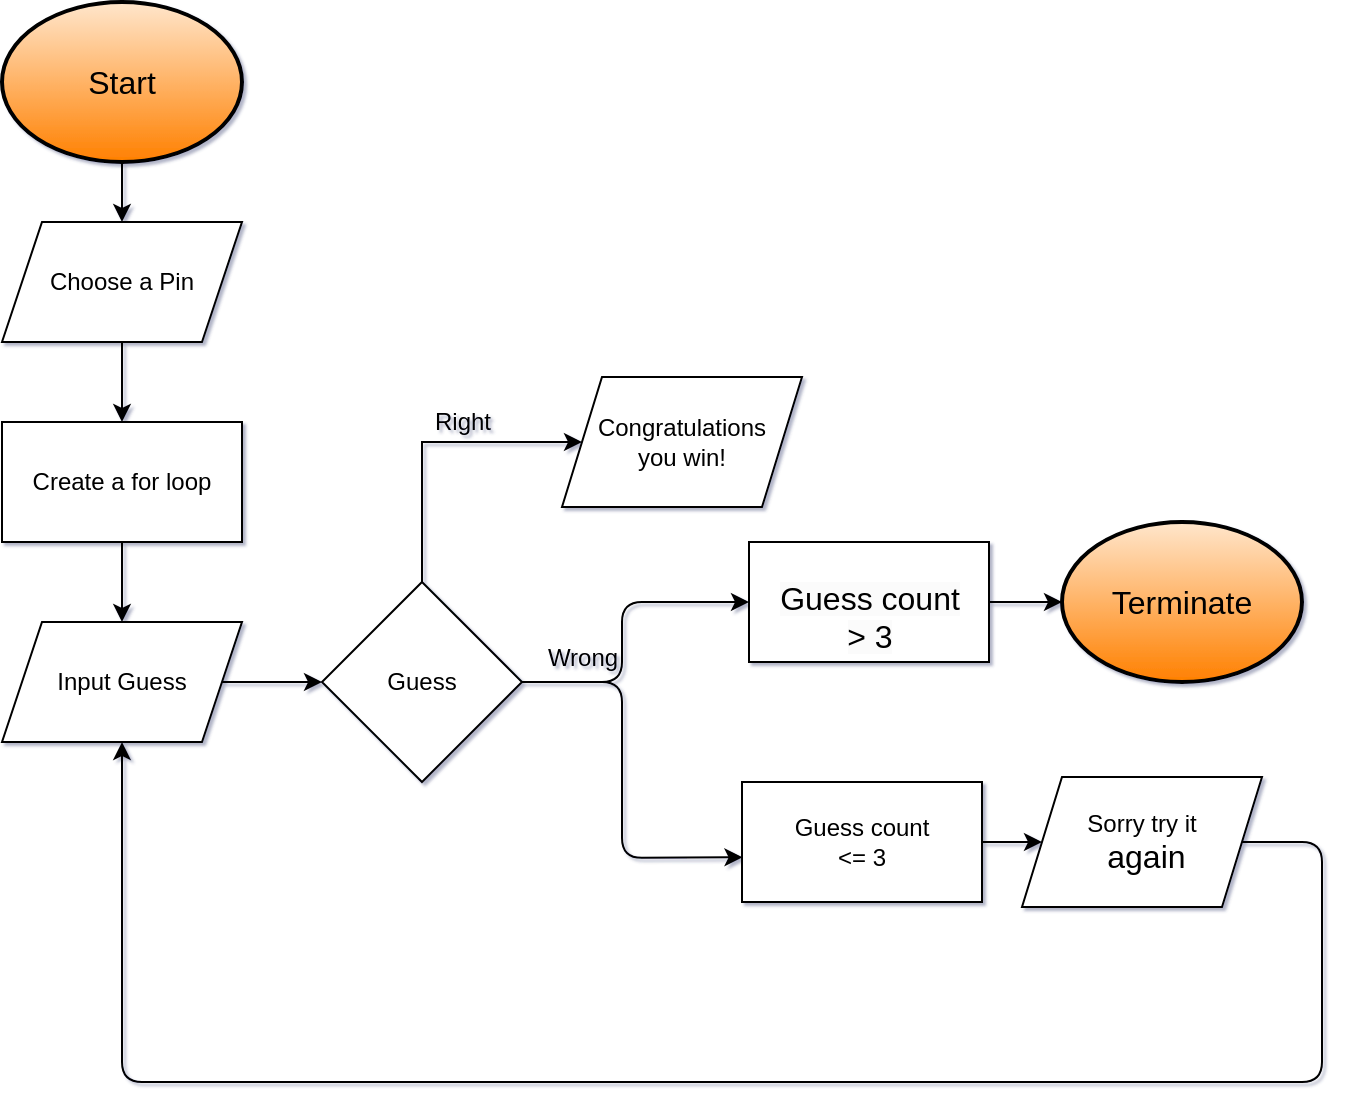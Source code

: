 <mxfile version="20.8.8" type="github">
  <diagram id="C5RBs43oDa-KdzZeNtuy" name="Page-1">
    <mxGraphModel dx="1613" dy="719" grid="1" gridSize="10" guides="1" tooltips="1" connect="1" arrows="1" fold="1" page="1" pageScale="1" pageWidth="827" pageHeight="1169" math="0" shadow="1">
      <root>
        <mxCell id="WIyWlLk6GJQsqaUBKTNV-0" />
        <mxCell id="WIyWlLk6GJQsqaUBKTNV-1" parent="WIyWlLk6GJQsqaUBKTNV-0" />
        <mxCell id="rpk_asHWrSznHl8svfK_-1" value="" style="endArrow=classic;html=1;rounded=1;fontSize=16;exitX=0.5;exitY=1;exitDx=0;exitDy=0;entryX=0.5;entryY=0;entryDx=0;entryDy=0;" parent="WIyWlLk6GJQsqaUBKTNV-1" source="MVnXyRWLXPP6LBbdKx3y-1" target="MVnXyRWLXPP6LBbdKx3y-2" edge="1">
          <mxGeometry width="50" height="50" relative="1" as="geometry">
            <mxPoint x="100" y="90" as="sourcePoint" />
            <mxPoint x="230" y="200" as="targetPoint" />
          </mxGeometry>
        </mxCell>
        <mxCell id="rpk_asHWrSznHl8svfK_-3" value="" style="endArrow=classic;html=1;rounded=1;fontSize=16;exitX=0.5;exitY=1;exitDx=0;exitDy=0;entryX=0.5;entryY=0;entryDx=0;entryDy=0;" parent="WIyWlLk6GJQsqaUBKTNV-1" source="MVnXyRWLXPP6LBbdKx3y-2" target="MVnXyRWLXPP6LBbdKx3y-3" edge="1">
          <mxGeometry width="50" height="50" relative="1" as="geometry">
            <mxPoint x="180" y="250" as="sourcePoint" />
            <mxPoint x="100" y="240" as="targetPoint" />
            <Array as="points" />
          </mxGeometry>
        </mxCell>
        <mxCell id="rpk_asHWrSznHl8svfK_-7" value="" style="endArrow=classic;html=1;rounded=1;fontSize=16;exitX=0.5;exitY=1;exitDx=0;exitDy=0;entryX=0.5;entryY=0;entryDx=0;entryDy=0;" parent="WIyWlLk6GJQsqaUBKTNV-1" source="MVnXyRWLXPP6LBbdKx3y-3" target="MVnXyRWLXPP6LBbdKx3y-5" edge="1">
          <mxGeometry width="50" height="50" relative="1" as="geometry">
            <mxPoint x="180" y="240" as="sourcePoint" />
            <mxPoint x="100" y="330" as="targetPoint" />
          </mxGeometry>
        </mxCell>
        <mxCell id="rpk_asHWrSznHl8svfK_-24" value="" style="endArrow=classic;html=1;rounded=1;fontSize=16;exitX=1;exitY=0.5;exitDx=0;exitDy=0;entryX=0;entryY=0.5;entryDx=0;entryDy=0;" parent="WIyWlLk6GJQsqaUBKTNV-1" source="MVnXyRWLXPP6LBbdKx3y-5" target="MVnXyRWLXPP6LBbdKx3y-10" edge="1">
          <mxGeometry width="50" height="50" relative="1" as="geometry">
            <mxPoint x="390" y="340" as="sourcePoint" />
            <mxPoint x="210" y="420" as="targetPoint" />
            <Array as="points">
              <mxPoint x="190" y="360" />
            </Array>
          </mxGeometry>
        </mxCell>
        <mxCell id="rpk_asHWrSznHl8svfK_-41" value="" style="endArrow=classic;html=1;rounded=1;fontSize=16;exitX=1;exitY=0.5;exitDx=0;exitDy=0;entryX=0.5;entryY=1;entryDx=0;entryDy=0;" parent="WIyWlLk6GJQsqaUBKTNV-1" source="MVnXyRWLXPP6LBbdKx3y-22" target="MVnXyRWLXPP6LBbdKx3y-5" edge="1">
          <mxGeometry width="50" height="50" relative="1" as="geometry">
            <mxPoint x="770" y="430" as="sourcePoint" />
            <mxPoint x="120" y="450" as="targetPoint" />
            <Array as="points">
              <mxPoint x="700" y="440" />
              <mxPoint x="700" y="490" />
              <mxPoint x="700" y="560" />
              <mxPoint x="510" y="560" />
              <mxPoint x="310" y="560" />
              <mxPoint x="100" y="560" />
            </Array>
          </mxGeometry>
        </mxCell>
        <mxCell id="rpk_asHWrSznHl8svfK_-45" value="" style="endArrow=classic;html=1;rounded=1;fontSize=16;exitX=1;exitY=0.5;exitDx=0;exitDy=0;entryX=0;entryY=0.5;entryDx=0;entryDy=0;" parent="WIyWlLk6GJQsqaUBKTNV-1" source="MVnXyRWLXPP6LBbdKx3y-20" target="MVnXyRWLXPP6LBbdKx3y-22" edge="1">
          <mxGeometry width="50" height="50" relative="1" as="geometry">
            <mxPoint x="560" y="445" as="sourcePoint" />
            <mxPoint x="650" y="430" as="targetPoint" />
          </mxGeometry>
        </mxCell>
        <mxCell id="rpk_asHWrSznHl8svfK_-46" value="" style="endArrow=classic;html=1;rounded=1;fontSize=16;exitX=1;exitY=0.5;exitDx=0;exitDy=0;entryX=0;entryY=0.5;entryDx=0;entryDy=0;" parent="WIyWlLk6GJQsqaUBKTNV-1" source="MVnXyRWLXPP6LBbdKx3y-19" target="MVnXyRWLXPP6LBbdKx3y-25" edge="1">
          <mxGeometry width="50" height="50" relative="1" as="geometry">
            <mxPoint x="560" y="335" as="sourcePoint" />
            <mxPoint x="580" y="302.5" as="targetPoint" />
          </mxGeometry>
        </mxCell>
        <mxCell id="MVnXyRWLXPP6LBbdKx3y-1" value="Start" style="ellipse;whiteSpace=wrap;html=1;strokeWidth=2;fontSize=16;rounded=1;fillColor=#FFE6CC;gradientColor=#FF8000;" vertex="1" parent="WIyWlLk6GJQsqaUBKTNV-1">
          <mxGeometry x="40" y="20" width="120" height="80" as="geometry" />
        </mxCell>
        <mxCell id="MVnXyRWLXPP6LBbdKx3y-2" value="Choose a Pin" style="shape=parallelogram;perimeter=parallelogramPerimeter;whiteSpace=wrap;html=1;fixedSize=1;" vertex="1" parent="WIyWlLk6GJQsqaUBKTNV-1">
          <mxGeometry x="40" y="130" width="120" height="60" as="geometry" />
        </mxCell>
        <mxCell id="MVnXyRWLXPP6LBbdKx3y-3" value="Create a for loop" style="rounded=0;whiteSpace=wrap;html=1;" vertex="1" parent="WIyWlLk6GJQsqaUBKTNV-1">
          <mxGeometry x="40" y="230" width="120" height="60" as="geometry" />
        </mxCell>
        <mxCell id="MVnXyRWLXPP6LBbdKx3y-5" value="Input Guess" style="shape=parallelogram;perimeter=parallelogramPerimeter;whiteSpace=wrap;html=1;fixedSize=1;" vertex="1" parent="WIyWlLk6GJQsqaUBKTNV-1">
          <mxGeometry x="40" y="330" width="120" height="60" as="geometry" />
        </mxCell>
        <mxCell id="MVnXyRWLXPP6LBbdKx3y-10" value="Guess" style="rhombus;whiteSpace=wrap;html=1;" vertex="1" parent="WIyWlLk6GJQsqaUBKTNV-1">
          <mxGeometry x="200" y="310" width="100" height="100" as="geometry" />
        </mxCell>
        <mxCell id="MVnXyRWLXPP6LBbdKx3y-11" value="Congratulations &lt;br&gt;you win!" style="shape=parallelogram;perimeter=parallelogramPerimeter;whiteSpace=wrap;html=1;fixedSize=1;" vertex="1" parent="WIyWlLk6GJQsqaUBKTNV-1">
          <mxGeometry x="320" y="207.5" width="120" height="65" as="geometry" />
        </mxCell>
        <mxCell id="MVnXyRWLXPP6LBbdKx3y-12" value="" style="endArrow=classic;html=1;rounded=0;entryX=0;entryY=0.5;entryDx=0;entryDy=0;exitX=0.5;exitY=0;exitDx=0;exitDy=0;" edge="1" parent="WIyWlLk6GJQsqaUBKTNV-1" source="MVnXyRWLXPP6LBbdKx3y-10" target="MVnXyRWLXPP6LBbdKx3y-11">
          <mxGeometry width="50" height="50" relative="1" as="geometry">
            <mxPoint x="270" y="420" as="sourcePoint" />
            <mxPoint x="300" y="240" as="targetPoint" />
            <Array as="points">
              <mxPoint x="250" y="240" />
            </Array>
          </mxGeometry>
        </mxCell>
        <mxCell id="MVnXyRWLXPP6LBbdKx3y-13" value="Right" style="text;html=1;align=center;verticalAlign=middle;resizable=0;points=[];autosize=1;strokeColor=none;fillColor=none;" vertex="1" parent="WIyWlLk6GJQsqaUBKTNV-1">
          <mxGeometry x="245" y="215" width="50" height="30" as="geometry" />
        </mxCell>
        <mxCell id="MVnXyRWLXPP6LBbdKx3y-16" value="Wrong" style="text;html=1;align=center;verticalAlign=middle;resizable=0;points=[];autosize=1;strokeColor=none;fillColor=none;" vertex="1" parent="WIyWlLk6GJQsqaUBKTNV-1">
          <mxGeometry x="300" y="332.5" width="60" height="30" as="geometry" />
        </mxCell>
        <mxCell id="MVnXyRWLXPP6LBbdKx3y-17" value="" style="endArrow=classic;html=1;rounded=1;fontSize=16;exitX=1;exitY=0.5;exitDx=0;exitDy=0;entryX=0;entryY=0.5;entryDx=0;entryDy=0;" edge="1" parent="WIyWlLk6GJQsqaUBKTNV-1" source="MVnXyRWLXPP6LBbdKx3y-10" target="MVnXyRWLXPP6LBbdKx3y-19">
          <mxGeometry width="50" height="50" relative="1" as="geometry">
            <mxPoint x="310" y="370" as="sourcePoint" />
            <mxPoint x="430" y="340" as="targetPoint" />
            <Array as="points">
              <mxPoint x="350" y="360" />
              <mxPoint x="350" y="320" />
            </Array>
          </mxGeometry>
        </mxCell>
        <mxCell id="MVnXyRWLXPP6LBbdKx3y-19" value="&lt;br&gt;&lt;span style=&quot;color: rgb(0, 0, 0); font-family: Helvetica; font-size: 16px; font-style: normal; font-variant-ligatures: normal; font-variant-caps: normal; font-weight: 400; letter-spacing: normal; orphans: 2; text-align: center; text-indent: 0px; text-transform: none; widows: 2; word-spacing: 0px; -webkit-text-stroke-width: 0px; background-color: rgb(251, 251, 251); text-decoration-thickness: initial; text-decoration-style: initial; text-decoration-color: initial; float: none; display: inline !important;&quot;&gt;Guess count &lt;br&gt;&amp;gt; 3&lt;/span&gt;&lt;br&gt;" style="rounded=0;whiteSpace=wrap;html=1;" vertex="1" parent="WIyWlLk6GJQsqaUBKTNV-1">
          <mxGeometry x="413.5" y="290" width="120" height="60" as="geometry" />
        </mxCell>
        <mxCell id="MVnXyRWLXPP6LBbdKx3y-20" value="Guess count &lt;br&gt;&amp;lt;= 3" style="rounded=0;whiteSpace=wrap;html=1;" vertex="1" parent="WIyWlLk6GJQsqaUBKTNV-1">
          <mxGeometry x="410" y="410" width="120" height="60" as="geometry" />
        </mxCell>
        <mxCell id="MVnXyRWLXPP6LBbdKx3y-22" value="Sorry try it&lt;br style=&quot;border-color: var(--border-color); font-size: 16px;&quot;&gt;&lt;span style=&quot;font-size: 16px;&quot;&gt;&amp;nbsp;again&lt;/span&gt;" style="shape=parallelogram;perimeter=parallelogramPerimeter;whiteSpace=wrap;html=1;fixedSize=1;" vertex="1" parent="WIyWlLk6GJQsqaUBKTNV-1">
          <mxGeometry x="550" y="407.5" width="120" height="65" as="geometry" />
        </mxCell>
        <mxCell id="MVnXyRWLXPP6LBbdKx3y-24" value="" style="endArrow=classic;html=1;rounded=1;fontSize=16;exitX=1;exitY=0.5;exitDx=0;exitDy=0;entryX=0.002;entryY=0.627;entryDx=0;entryDy=0;entryPerimeter=0;" edge="1" parent="WIyWlLk6GJQsqaUBKTNV-1" source="MVnXyRWLXPP6LBbdKx3y-10" target="MVnXyRWLXPP6LBbdKx3y-20">
          <mxGeometry width="50" height="50" relative="1" as="geometry">
            <mxPoint x="310" y="370" as="sourcePoint" />
            <mxPoint x="423.5" y="330" as="targetPoint" />
            <Array as="points">
              <mxPoint x="350" y="360" />
              <mxPoint x="350" y="448" />
            </Array>
          </mxGeometry>
        </mxCell>
        <mxCell id="MVnXyRWLXPP6LBbdKx3y-25" value="Terminate" style="ellipse;whiteSpace=wrap;html=1;strokeWidth=2;fontSize=16;rounded=1;fillColor=#FFE6CC;gradientColor=#FF8000;" vertex="1" parent="WIyWlLk6GJQsqaUBKTNV-1">
          <mxGeometry x="570" y="280" width="120" height="80" as="geometry" />
        </mxCell>
      </root>
    </mxGraphModel>
  </diagram>
</mxfile>
